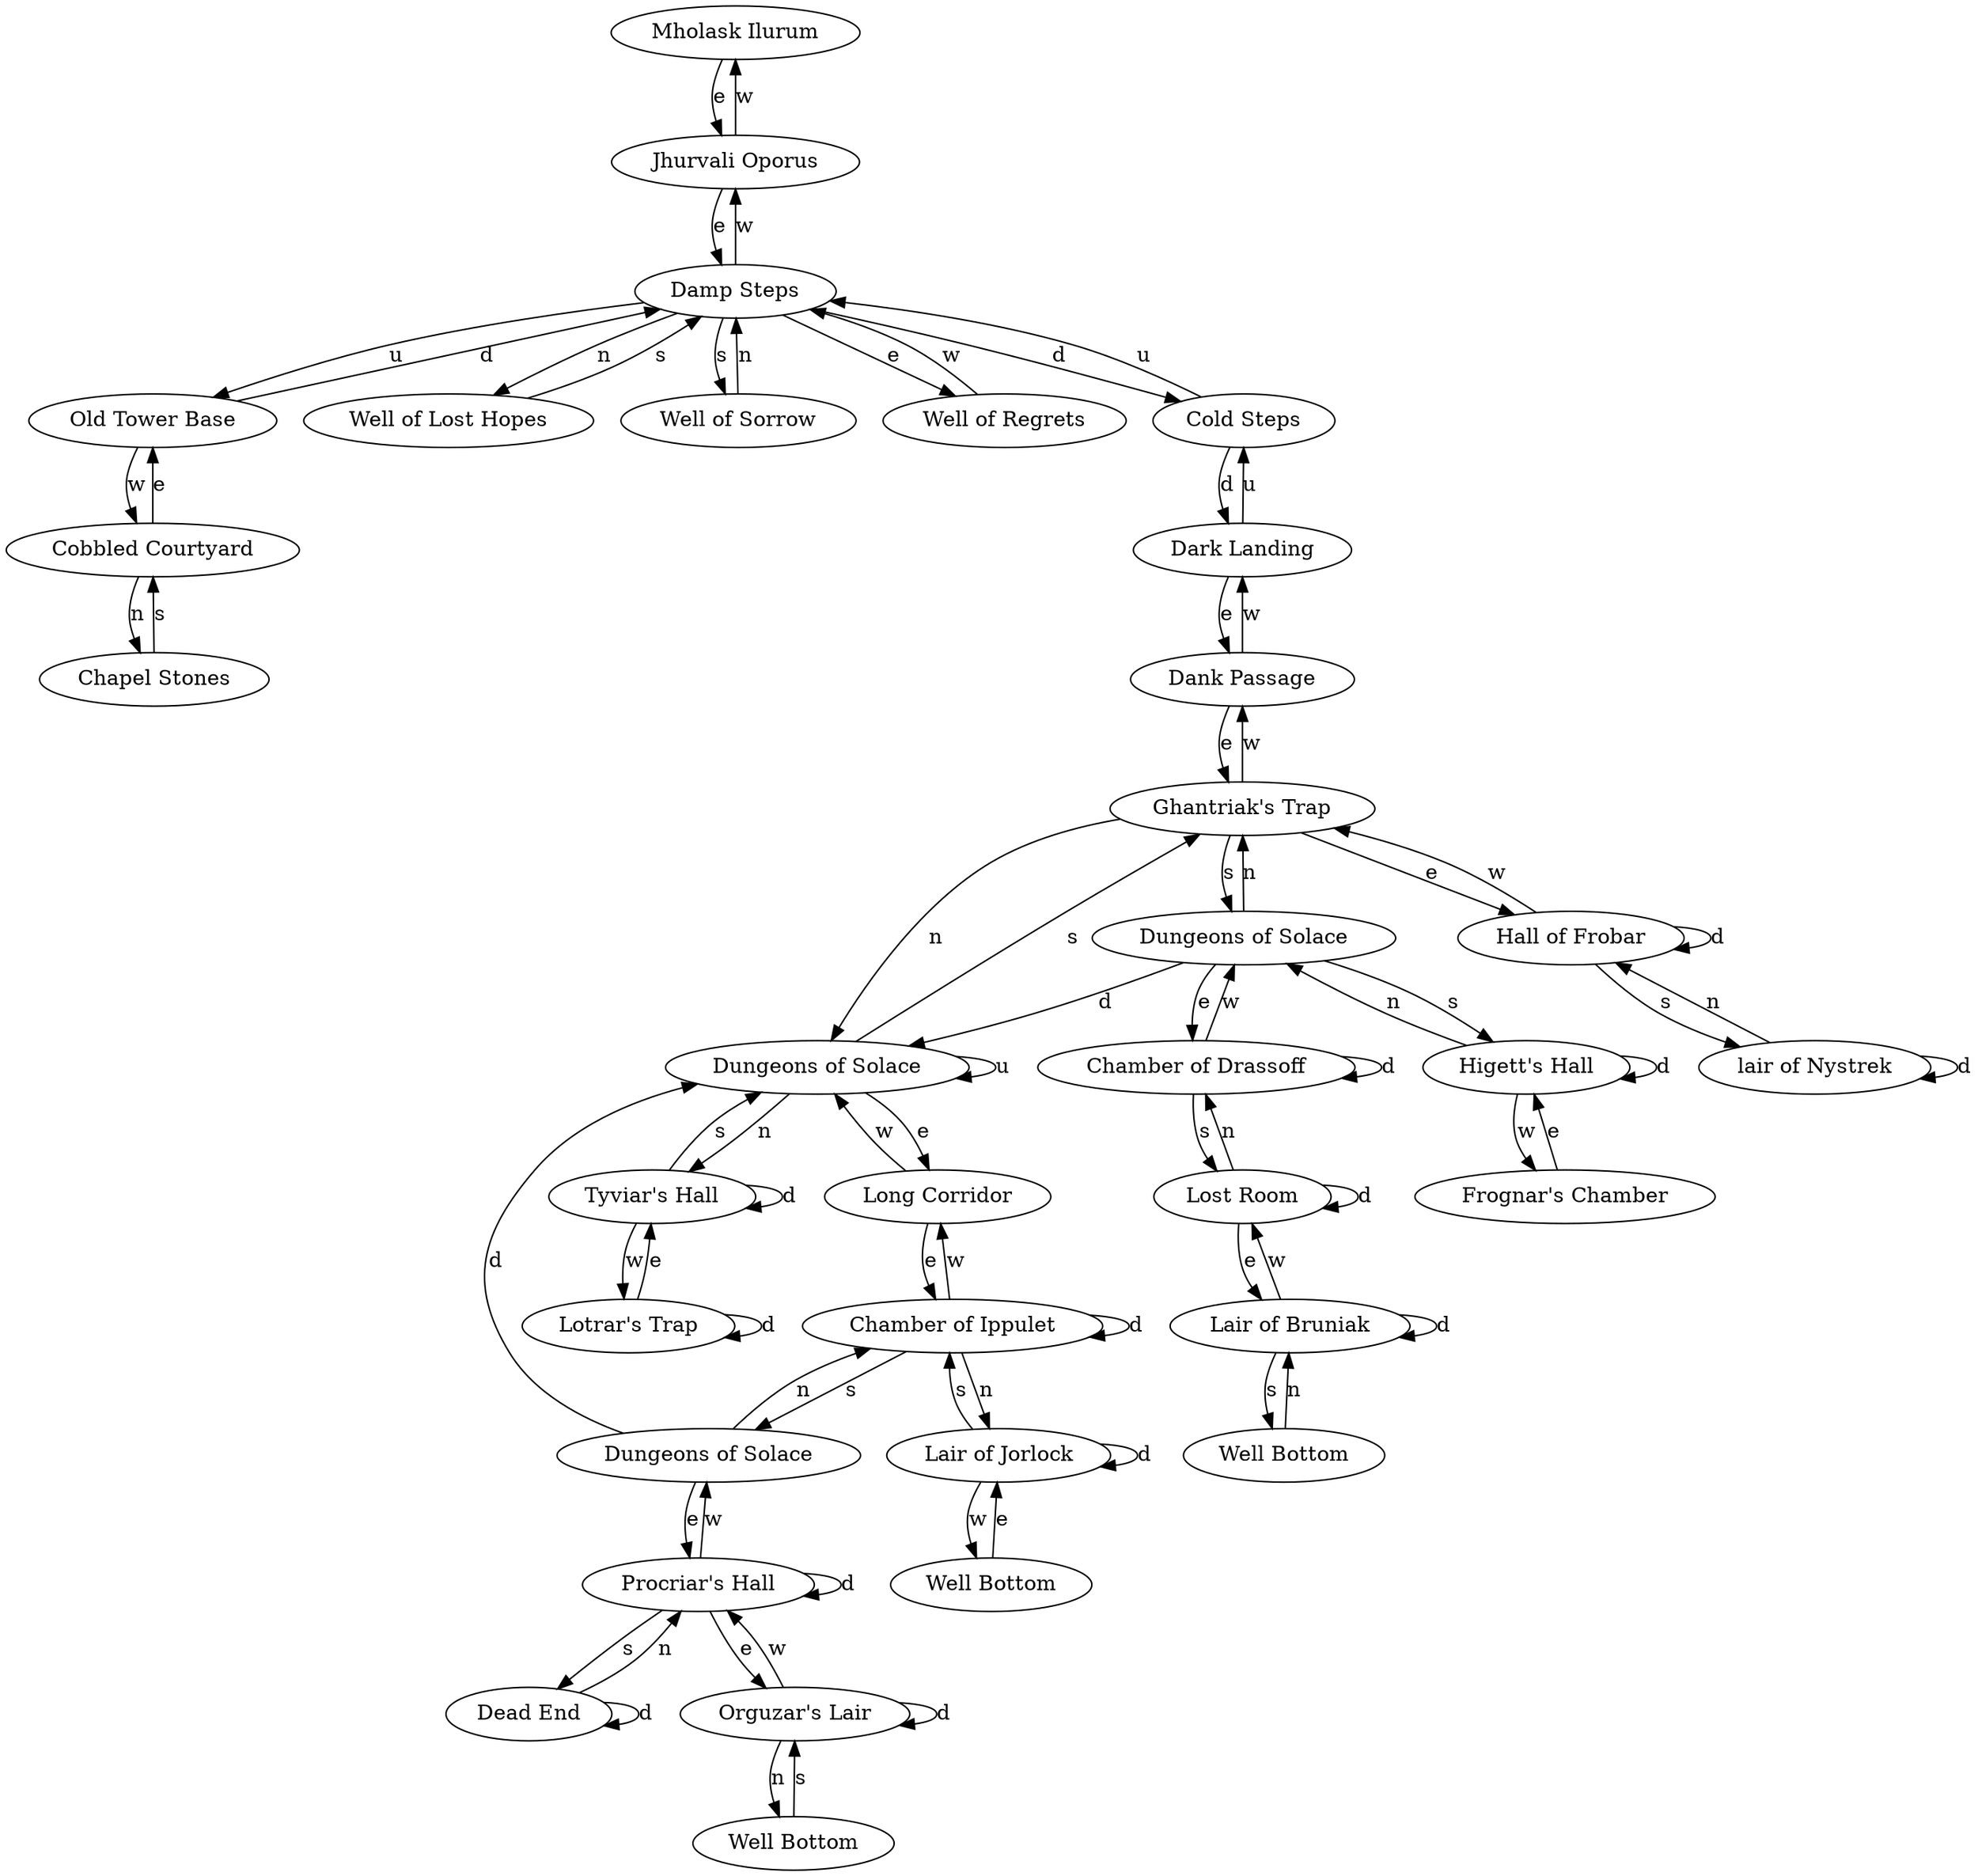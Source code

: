 digraph monster {
room_563 [label="Mholask Ilurum"];
room_563 -> room_564 [label="e"];
room_564 [label="Jhurvali Oporus"];
room_564 -> room_617 [label="e"];
room_564 -> room_563 [label="w"];
room_582 [label="Frognar's Chamber"];
room_582 -> room_629 [label="e"];
room_614 [label="Cobbled Courtyard"];
room_614 -> room_615 [label="n"];
room_614 -> room_616 [label="e"];
room_615 [label="Chapel Stones"];
room_615 -> room_614 [label="s"];
room_616 [label="Old Tower Base"];
room_616 -> room_614 [label="w"];
room_616 -> room_617 [label="d"];
room_617 [label="Damp Steps"];
room_617 -> room_620 [label="n"];
room_617 -> room_619 [label="s"];
room_617 -> room_618 [label="e"];
room_617 -> room_564 [label="w"];
room_617 -> room_616 [label="u"];
room_617 -> room_621 [label="d"];
room_618 [label="Well of Regrets"];
room_618 -> room_617 [label="w"];
room_619 [label="Well of Sorrow"];
room_619 -> room_617 [label="n"];
room_620 [label="Well of Lost Hopes"];
room_620 -> room_617 [label="s"];
room_621 [label="Cold Steps"];
room_621 -> room_617 [label="u"];
room_621 -> room_622 [label="d"];
room_622 [label="Dark Landing"];
room_622 -> room_623 [label="e"];
room_622 -> room_621 [label="u"];
room_623 [label="Dank Passage"];
room_623 -> room_624 [label="e"];
room_623 -> room_622 [label="w"];
room_624 [label="Ghantriak's Trap"];
room_624 -> room_625 [label="n"];
room_624 -> room_628 [label="s"];
room_624 -> room_634 [label="e"];
room_624 -> room_623 [label="w"];
room_625 [label="Dungeons of Solace"];
room_625 -> room_626 [label="n"];
room_625 -> room_624 [label="s"];
room_625 -> room_635 [label="e"];
room_625 -> room_625 [label="u"];
room_626 [label="Tyviar's Hall"];
room_626 -> room_625 [label="s"];
room_626 -> room_627 [label="w"];
room_626 -> room_626 [label="d"];
room_627 [label="Lotrar's Trap"];
room_627 -> room_626 [label="e"];
room_627 -> room_627 [label="d"];
room_628 [label="Dungeons of Solace"];
room_628 -> room_624 [label="n"];
room_628 -> room_629 [label="s"];
room_628 -> room_630 [label="e"];
room_628 -> room_625 [label="d"];
room_629 [label="Higett's Hall"];
room_629 -> room_628 [label="n"];
room_629 -> room_582 [label="w"];
room_629 -> room_629 [label="d"];
room_630 [label="Chamber of Drassoff"];
room_630 -> room_631 [label="s"];
room_630 -> room_628 [label="w"];
room_630 -> room_630 [label="d"];
room_631 [label="Lost Room"];
room_631 -> room_630 [label="n"];
room_631 -> room_632 [label="e"];
room_631 -> room_631 [label="d"];
room_632 [label="Lair of Bruniak"];
room_632 -> room_643 [label="s"];
room_632 -> room_631 [label="w"];
room_632 -> room_632 [label="d"];
room_633 [label="lair of Nystrek"];
room_633 -> room_634 [label="n"];
room_633 -> room_633 [label="d"];
room_634 [label="Hall of Frobar"];
room_634 -> room_633 [label="s"];
room_634 -> room_624 [label="w"];
room_634 -> room_634 [label="d"];
room_635 [label="Long Corridor"];
room_635 -> room_637 [label="e"];
room_635 -> room_625 [label="w"];
room_636 [label="Lair of Jorlock"];
room_636 -> room_637 [label="s"];
room_636 -> room_644 [label="w"];
room_636 -> room_636 [label="d"];
room_637 [label="Chamber of Ippulet"];
room_637 -> room_636 [label="n"];
room_637 -> room_638 [label="s"];
room_637 -> room_635 [label="w"];
room_637 -> room_637 [label="d"];
room_638 [label="Dungeons of Solace"];
room_638 -> room_637 [label="n"];
room_638 -> room_639 [label="e"];
room_638 -> room_625 [label="d"];
room_639 [label="Procriar's Hall"];
room_639 -> room_641 [label="s"];
room_639 -> room_640 [label="e"];
room_639 -> room_638 [label="w"];
room_639 -> room_639 [label="d"];
room_640 [label="Orguzar's Lair"];
room_640 -> room_642 [label="n"];
room_640 -> room_639 [label="w"];
room_640 -> room_640 [label="d"];
room_641 [label="Dead End"];
room_641 -> room_639 [label="n"];
room_641 -> room_641 [label="d"];
room_642 [label="Well Bottom"];
room_642 -> room_640 [label="s"];
room_643 [label="Well Bottom"];
room_643 -> room_632 [label="n"];
room_644 [label="Well Bottom"];
room_644 -> room_636 [label="e"];
}
